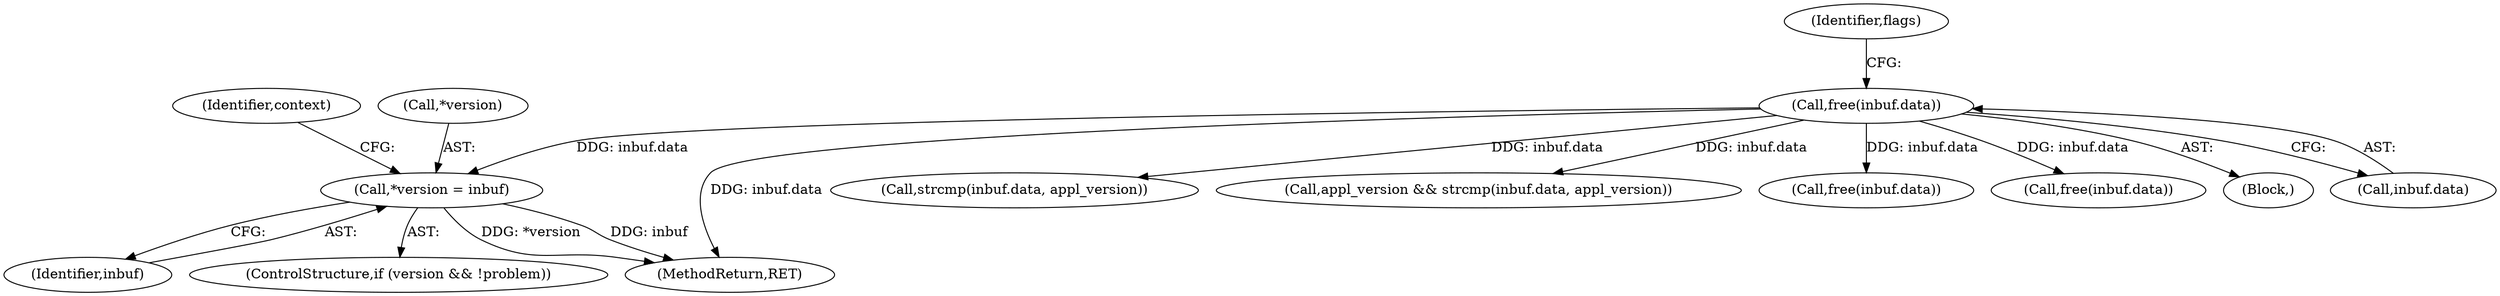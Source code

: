 digraph "0_krb5_102bb6ebf20f9174130c85c3b052ae104e5073ec_0@pointer" {
"1000236" [label="(Call,*version = inbuf)"];
"1000187" [label="(Call,free(inbuf.data))"];
"1000239" [label="(Identifier,inbuf)"];
"1000215" [label="(Call,strcmp(inbuf.data, appl_version))"];
"1000213" [label="(Call,appl_version && strcmp(inbuf.data, appl_version))"];
"1000231" [label="(ControlStructure,if (version && !problem))"];
"1000193" [label="(Identifier,flags)"];
"1000248" [label="(Identifier,context)"];
"1000381" [label="(Call,free(inbuf.data))"];
"1000241" [label="(Call,free(inbuf.data))"];
"1000187" [label="(Call,free(inbuf.data))"];
"1000236" [label="(Call,*version = inbuf)"];
"1000601" [label="(MethodReturn,RET)"];
"1000163" [label="(Block,)"];
"1000237" [label="(Call,*version)"];
"1000188" [label="(Call,inbuf.data)"];
"1000236" -> "1000231"  [label="AST: "];
"1000236" -> "1000239"  [label="CFG: "];
"1000237" -> "1000236"  [label="AST: "];
"1000239" -> "1000236"  [label="AST: "];
"1000248" -> "1000236"  [label="CFG: "];
"1000236" -> "1000601"  [label="DDG: *version"];
"1000236" -> "1000601"  [label="DDG: inbuf"];
"1000187" -> "1000236"  [label="DDG: inbuf.data"];
"1000187" -> "1000163"  [label="AST: "];
"1000187" -> "1000188"  [label="CFG: "];
"1000188" -> "1000187"  [label="AST: "];
"1000193" -> "1000187"  [label="CFG: "];
"1000187" -> "1000601"  [label="DDG: inbuf.data"];
"1000187" -> "1000213"  [label="DDG: inbuf.data"];
"1000187" -> "1000215"  [label="DDG: inbuf.data"];
"1000187" -> "1000241"  [label="DDG: inbuf.data"];
"1000187" -> "1000381"  [label="DDG: inbuf.data"];
}
